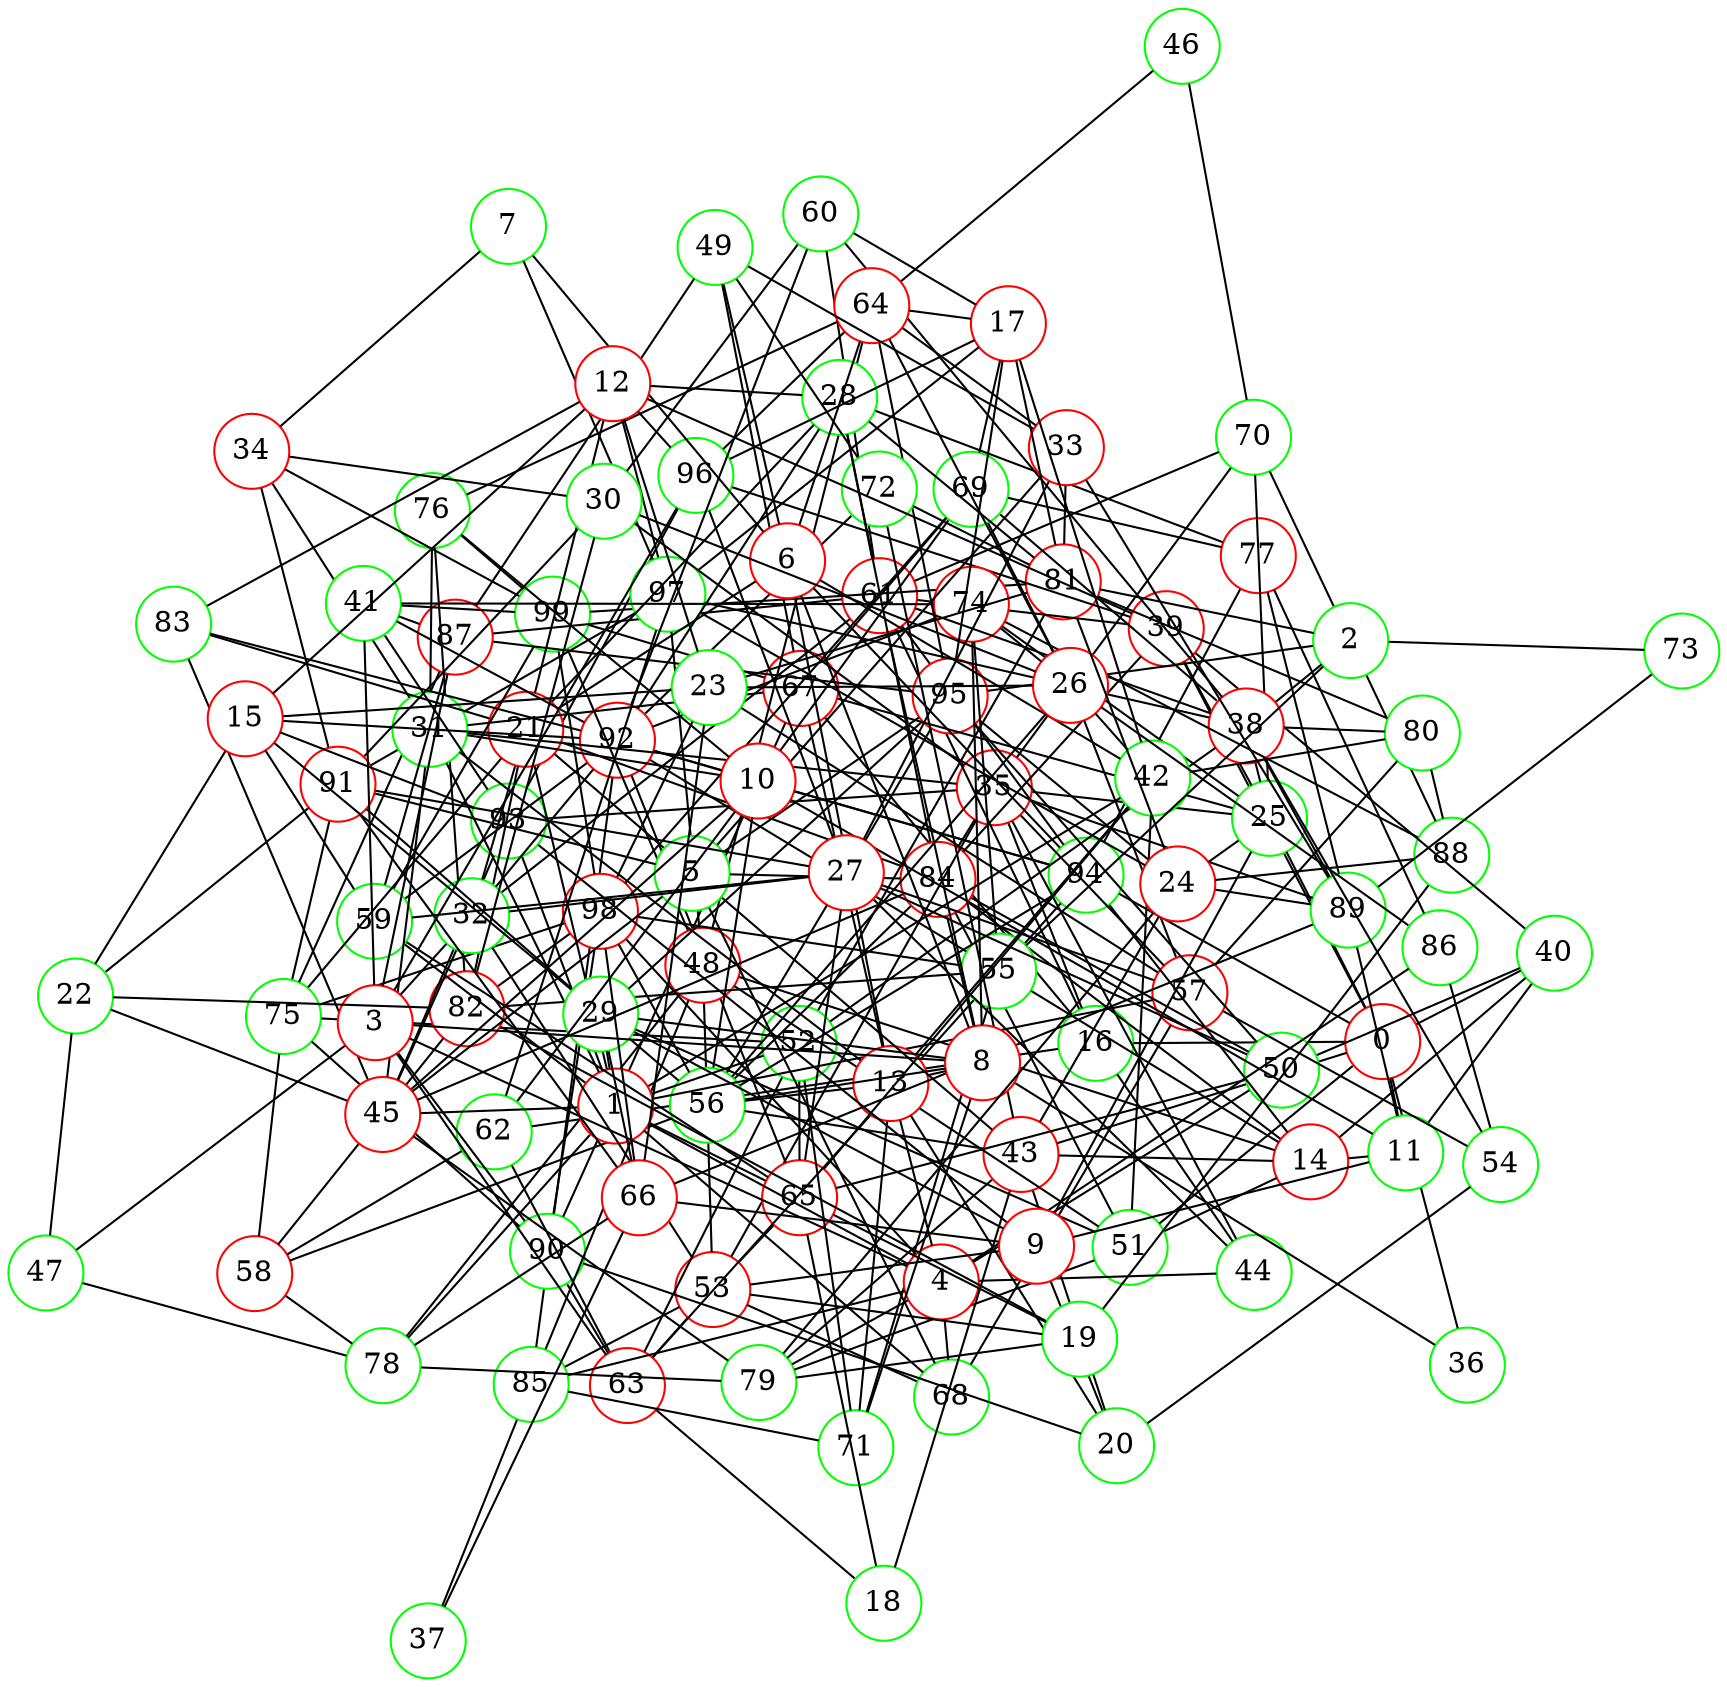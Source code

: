 graph {
graph ["layout"="fdp"]
node ["style"="filled","fillcolor"="white","fixedsize"="true","shape"="circle"]
"0" ["color"="red"]
"16" ["color"="green"]
"35" ["color"="red"]
"84" ["color"="red"]
"53" ["color"="red"]
"65" ["color"="red"]
"92" ["color"="red"]
"94" ["color"="green"]
"68" ["color"="green"]
"85" ["color"="green"]
"63" ["color"="red"]
"90" ["color"="green"]
"98" ["color"="red"]
"99" ["color"="green"]
"70" ["color"="green"]
"88" ["color"="green"]
"57" ["color"="red"]
"80" ["color"="green"]
"81" ["color"="red"]
"89" ["color"="green"]
"44" ["color"="green"]
"93" ["color"="green"]
"96" ["color"="green"]
"67" ["color"="red"]
"69" ["color"="green"]
"77" ["color"="red"]
"86" ["color"="green"]
"61" ["color"="red"]
"87" ["color"="red"]
"95" ["color"="red"]
"62" ["color"="green"]
"97" ["color"="green"]
"51" ["color"="green"]
"79" ["color"="green"]
"36" ["color"="green"]
"39" ["color"="red"]
"40" ["color"="green"]
"50" ["color"="green"]
"25" ["color"="green"]
"38" ["color"="red"]
"52" ["color"="green"]
"71" ["color"="green"]
"75" ["color"="green"]
"91" ["color"="red"]
"54" ["color"="green"]
"60" ["color"="green"]
"74" ["color"="red"]
"11" ["color"="green"]
"14" ["color"="red"]
"48" ["color"="red"]
"64" ["color"="red"]
"76" ["color"="green"]
"82" ["color"="red"]
"78" ["color"="green"]
"55" ["color"="green"]
"43" ["color"="red"]
"56" ["color"="green"]
"58" ["color"="red"]
"72" ["color"="green"]
"1" ["color"="red"]
"4" ["color"="red"]
"13" ["color"="red"]
"20" ["color"="green"]
"42" ["color"="green"]
"31" ["color"="green"]
"34" ["color"="red"]
"45" ["color"="red"]
"83" ["color"="green"]
"21" ["color"="red"]
"32" ["color"="green"]
"28" ["color"="green"]
"59" ["color"="green"]
"29" ["color"="green"]
"66" ["color"="red"]
"2" ["color"="green"]
"73" ["color"="green"]
"3" ["color"="red"]
"8" ["color"="red"]
"41" ["color"="green"]
"47" ["color"="green"]
"5" ["color"="green"]
"33" ["color"="red"]
"49" ["color"="green"]
"6" ["color"="red"]
"7" ["color"="green"]
"9" ["color"="red"]
"10" ["color"="red"]
"12" ["color"="red"]
"23" ["color"="green"]
"26" ["color"="red"]
"30" ["color"="green"]
"15" ["color"="red"]
"22" ["color"="green"]
"17" ["color"="red"]
"18" ["color"="green"]
"19" ["color"="green"]
"24" ["color"="red"]
"27" ["color"="red"]
"37" ["color"="green"]
"46" ["color"="green"]
"0" -- "16"
"0" -- "51"
"0" -- "36"
"0" -- "39"
"0" -- "40"
"0" -- "25"
"0" -- "11"
"0" -- "43"
"0" -- "94"
"16" -- "35"
"16" -- "67"
"16" -- "44"
"16" -- "61"
"16" -- "62"
"35" -- "84"
"35" -- "53"
"35" -- "70"
"35" -- "57"
"35" -- "89"
"35" -- "44"
"35" -- "93"
"53" -- "65"
"53" -- "68"
"53" -- "85"
"53" -- "63"
"65" -- "92"
"92" -- "94"
"85" -- "92"
"63" -- "90"
"63" -- "94"
"90" -- "98"
"98" -- "99"
"70" -- "88"
"57" -- "80"
"57" -- "68"
"80" -- "81"
"80" -- "88"
"81" -- "99"
"93" -- "96"
"67" -- "99"
"67" -- "69"
"67" -- "90"
"69" -- "98"
"69" -- "77"
"77" -- "86"
"77" -- "89"
"77" -- "94"
"61" -- "70"
"61" -- "87"
"61" -- "94"
"87" -- "95"
"62" -- "97"
"62" -- "63"
"51" -- "84"
"51" -- "79"
"39" -- "96"
"39" -- "84"
"39" -- "40"
"39" -- "61"
"40" -- "50"
"50" -- "65"
"50" -- "84"
"50" -- "95"
"25" -- "35"
"25" -- "67"
"25" -- "38"
"25" -- "70"
"25" -- "39"
"25" -- "74"
"38" -- "80"
"38" -- "97"
"38" -- "52"
"38" -- "69"
"38" -- "54"
"38" -- "89"
"38" -- "60"
"38" -- "61"
"52" -- "65"
"52" -- "81"
"52" -- "71"
"52" -- "75"
"52" -- "63"
"71" -- "85"
"75" -- "98"
"75" -- "87"
"75" -- "90"
"75" -- "91"
"91" -- "97"
"54" -- "86"
"54" -- "57"
"60" -- "92"
"60" -- "61"
"74" -- "88"
"74" -- "92"
"11" -- "40"
"11" -- "89"
"11" -- "14"
"14" -- "48"
"14" -- "51"
"14" -- "84"
"14" -- "55"
"14" -- "40"
"14" -- "43"
"14" -- "94"
"48" -- "64"
"48" -- "97"
"48" -- "51"
"48" -- "99"
"48" -- "53"
"48" -- "85"
"48" -- "78"
"64" -- "96"
"64" -- "76"
"64" -- "95"
"76" -- "82"
"76" -- "99"
"82" -- "98"
"78" -- "79"
"55" -- "82"
"55" -- "98"
"55" -- "71"
"55" -- "74"
"55" -- "92"
"43" -- "56"
"43" -- "72"
"43" -- "79"
"56" -- "98"
"56" -- "84"
"56" -- "58"
"56" -- "94"
"58" -- "82"
"58" -- "75"
"58" -- "62"
"58" -- "78"
"72" -- "81"
"72" -- "92"
"1" -- "65"
"1" -- "4"
"1" -- "68"
"1" -- "42"
"1" -- "45"
"1" -- "78"
"1" -- "52"
"1" -- "21"
"1" -- "57"
"1" -- "59"
"1" -- "29"
"1" -- "93"
"1" -- "31"
"4" -- "50"
"4" -- "98"
"4" -- "68"
"4" -- "85"
"4" -- "86"
"4" -- "44"
"4" -- "13"
"4" -- "79"
"13" -- "67"
"13" -- "20"
"13" -- "71"
"13" -- "56"
"13" -- "42"
"13" -- "31"
"20" -- "54"
"20" -- "90"
"20" -- "43"
"42" -- "80"
"42" -- "65"
"42" -- "51"
"31" -- "34"
"31" -- "35"
"31" -- "67"
"31" -- "76"
"31" -- "45"
"34" -- "99"
"34" -- "91"
"45" -- "83"
"45" -- "84"
"45" -- "93"
"45" -- "79"
"83" -- "92"
"21" -- "32"
"21" -- "82"
"21" -- "83"
"21" -- "84"
"21" -- "43"
"21" -- "75"
"21" -- "28"
"32" -- "53"
"32" -- "92"
"32" -- "45"
"32" -- "61"
"28" -- "81"
"28" -- "84"
"28" -- "92"
"28" -- "61"
"28" -- "77"
"59" -- "65"
"59" -- "99"
"59" -- "87"
"59" -- "92"
"29" -- "66"
"29" -- "51"
"29" -- "56"
"29" -- "91"
"29" -- "95"
"66" -- "98"
"66" -- "89"
"66" -- "91"
"66" -- "78"
"2" -- "81"
"2" -- "38"
"2" -- "55"
"2" -- "73"
"2" -- "95"
"73" -- "89"
"3" -- "32"
"3" -- "96"
"3" -- "4"
"3" -- "87"
"3" -- "8"
"3" -- "41"
"3" -- "90"
"3" -- "47"
"3" -- "63"
"8" -- "36"
"8" -- "84"
"8" -- "71"
"8" -- "56"
"8" -- "74"
"8" -- "13"
"8" -- "29"
"8" -- "61"
"41" -- "99"
"41" -- "87"
"41" -- "74"
"41" -- "92"
"41" -- "93"
"47" -- "78"
"5" -- "33"
"5" -- "68"
"5" -- "84"
"5" -- "91"
"5" -- "45"
"5" -- "95"
"33" -- "64"
"33" -- "49"
"33" -- "81"
"33" -- "89"
"49" -- "67"
"49" -- "87"
"49" -- "72"
"6" -- "64"
"6" -- "49"
"6" -- "21"
"6" -- "7"
"6" -- "8"
"6" -- "42"
"6" -- "13"
"6" -- "94"
"7" -- "97"
"7" -- "34"
"9" -- "66"
"9" -- "20"
"9" -- "53"
"9" -- "25"
"9" -- "11"
"9" -- "29"
"9" -- "93"
"10" -- "69"
"10" -- "56"
"10" -- "11"
"10" -- "76"
"10" -- "92"
"10" -- "45"
"10" -- "62"
"10" -- "94"
"10" -- "31"
"12" -- "96"
"12" -- "97"
"12" -- "83"
"12" -- "21"
"12" -- "23"
"12" -- "39"
"12" -- "28"
"12" -- "15"
"23" -- "81"
"23" -- "66"
"23" -- "98"
"23" -- "57"
"23" -- "26"
"26" -- "64"
"26" -- "69"
"26" -- "86"
"26" -- "56"
"26" -- "57"
"26" -- "42"
"26" -- "74"
"26" -- "30"
"30" -- "34"
"30" -- "82"
"30" -- "35"
"30" -- "91"
"30" -- "60"
"15" -- "22"
"15" -- "23"
"15" -- "59"
"15" -- "92"
"15" -- "29"
"15" -- "93"
"22" -- "82"
"22" -- "91"
"22" -- "45"
"22" -- "47"
"17" -- "64"
"17" -- "96"
"17" -- "81"
"17" -- "97"
"17" -- "69"
"17" -- "42"
"17" -- "60"
"17" -- "95"
"18" -- "65"
"18" -- "43"
"18" -- "63"
"19" -- "65"
"19" -- "82"
"19" -- "53"
"19" -- "88"
"19" -- "79"
"24" -- "81"
"24" -- "97"
"24" -- "88"
"24" -- "25"
"24" -- "89"
"24" -- "43"
"24" -- "79"
"24" -- "95"
"27" -- "32"
"27" -- "96"
"27" -- "33"
"27" -- "65"
"27" -- "50"
"27" -- "56"
"27" -- "57"
"27" -- "59"
"27" -- "91"
"27" -- "44"
"27" -- "95"
"37" -- "66"
"37" -- "85"
"46" -- "64"
"46" -- "70"
}